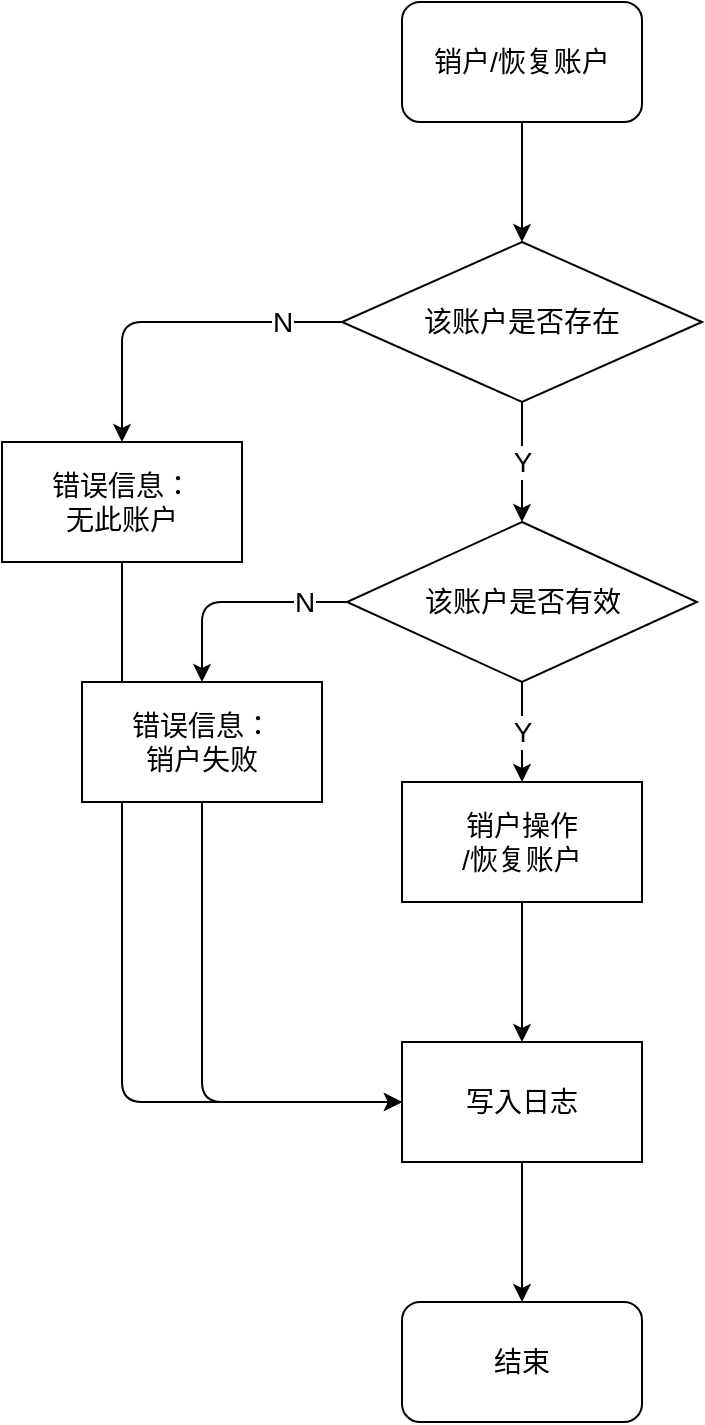 <mxfile>
    <diagram id="hrV-V-IYrVKhhNPpIjj2" name="第 1 页">
        <mxGraphModel dx="487" dy="853" grid="1" gridSize="10" guides="1" tooltips="1" connect="1" arrows="1" fold="1" page="1" pageScale="1" pageWidth="980" pageHeight="1390" background="#ffffff" math="0" shadow="0">
            <root>
                <mxCell id="0"/>
                <mxCell id="1" parent="0"/>
                <mxCell id="8" style="edgeStyle=orthogonalEdgeStyle;html=1;exitX=0.5;exitY=1;exitDx=0;exitDy=0;fontSize=14;" parent="1" source="2" target="4" edge="1">
                    <mxGeometry relative="1" as="geometry"/>
                </mxCell>
                <mxCell id="2" value="销户/恢复账户" style="rounded=1;whiteSpace=wrap;html=1;fontSize=14;" parent="1" vertex="1">
                    <mxGeometry x="260" y="90" width="120" height="60" as="geometry"/>
                </mxCell>
                <mxCell id="9" value="Y" style="edgeStyle=orthogonalEdgeStyle;html=1;exitX=0.5;exitY=1;exitDx=0;exitDy=0;fontSize=14;" parent="1" source="4" target="5" edge="1">
                    <mxGeometry relative="1" as="geometry">
                        <Array as="points">
                            <mxPoint x="320" y="310"/>
                            <mxPoint x="320" y="310"/>
                        </Array>
                    </mxGeometry>
                </mxCell>
                <mxCell id="17" value="N" style="edgeStyle=orthogonalEdgeStyle;html=1;exitX=0;exitY=0.5;exitDx=0;exitDy=0;fontSize=14;" parent="1" source="4" target="15" edge="1">
                    <mxGeometry x="-0.647" relative="1" as="geometry">
                        <mxPoint as="offset"/>
                    </mxGeometry>
                </mxCell>
                <mxCell id="4" value="该账户是否存在" style="rhombus;whiteSpace=wrap;html=1;fontSize=14;" parent="1" vertex="1">
                    <mxGeometry x="230" y="210" width="180" height="80" as="geometry"/>
                </mxCell>
                <mxCell id="10" value="Y" style="edgeStyle=orthogonalEdgeStyle;html=1;exitX=0.5;exitY=1;exitDx=0;exitDy=0;fontSize=14;" parent="1" source="5" target="6" edge="1">
                    <mxGeometry relative="1" as="geometry"/>
                </mxCell>
                <mxCell id="21" value="N" style="edgeStyle=orthogonalEdgeStyle;html=1;exitX=0;exitY=0.5;exitDx=0;exitDy=0;entryX=0.5;entryY=0;entryDx=0;entryDy=0;fontSize=14;" parent="1" source="5" target="16" edge="1">
                    <mxGeometry x="-0.6" relative="1" as="geometry">
                        <mxPoint x="1" as="offset"/>
                    </mxGeometry>
                </mxCell>
                <mxCell id="5" value="该账户是否有效" style="rhombus;whiteSpace=wrap;html=1;fontSize=14;" parent="1" vertex="1">
                    <mxGeometry x="232.5" y="350" width="175" height="80" as="geometry"/>
                </mxCell>
                <mxCell id="11" style="edgeStyle=orthogonalEdgeStyle;html=1;exitX=0.5;exitY=1;exitDx=0;exitDy=0;fontSize=14;" parent="1" source="6" target="7" edge="1">
                    <mxGeometry relative="1" as="geometry"/>
                </mxCell>
                <mxCell id="6" value="销户操作&lt;br&gt;/恢复账户" style="rounded=0;whiteSpace=wrap;html=1;fontSize=14;" parent="1" vertex="1">
                    <mxGeometry x="260" y="480" width="120" height="60" as="geometry"/>
                </mxCell>
                <mxCell id="14" style="edgeStyle=orthogonalEdgeStyle;html=1;exitX=0.5;exitY=1;exitDx=0;exitDy=0;fontSize=14;" parent="1" source="7" target="12" edge="1">
                    <mxGeometry relative="1" as="geometry"/>
                </mxCell>
                <mxCell id="7" value="写入日志" style="rounded=0;whiteSpace=wrap;html=1;fontSize=14;" parent="1" vertex="1">
                    <mxGeometry x="260" y="610" width="120" height="60" as="geometry"/>
                </mxCell>
                <mxCell id="12" value="结束" style="rounded=1;whiteSpace=wrap;html=1;fontSize=14;" parent="1" vertex="1">
                    <mxGeometry x="260" y="740" width="120" height="60" as="geometry"/>
                </mxCell>
                <mxCell id="20" style="edgeStyle=orthogonalEdgeStyle;html=1;exitX=0.5;exitY=1;exitDx=0;exitDy=0;entryX=0;entryY=0.5;entryDx=0;entryDy=0;fontSize=14;" parent="1" source="15" target="7" edge="1">
                    <mxGeometry relative="1" as="geometry"/>
                </mxCell>
                <mxCell id="15" value="错误信息：&lt;br&gt;无此账户" style="rounded=0;whiteSpace=wrap;html=1;fontSize=14;" parent="1" vertex="1">
                    <mxGeometry x="60" y="310" width="120" height="60" as="geometry"/>
                </mxCell>
                <mxCell id="19" style="edgeStyle=orthogonalEdgeStyle;html=1;exitX=0.5;exitY=1;exitDx=0;exitDy=0;entryX=0;entryY=0.5;entryDx=0;entryDy=0;fontSize=14;" parent="1" source="16" target="7" edge="1">
                    <mxGeometry relative="1" as="geometry"/>
                </mxCell>
                <mxCell id="16" value="错误信息：&lt;br&gt;销户失败" style="rounded=0;whiteSpace=wrap;html=1;fontSize=14;" parent="1" vertex="1">
                    <mxGeometry x="100" y="430" width="120" height="60" as="geometry"/>
                </mxCell>
            </root>
        </mxGraphModel>
    </diagram>
</mxfile>
